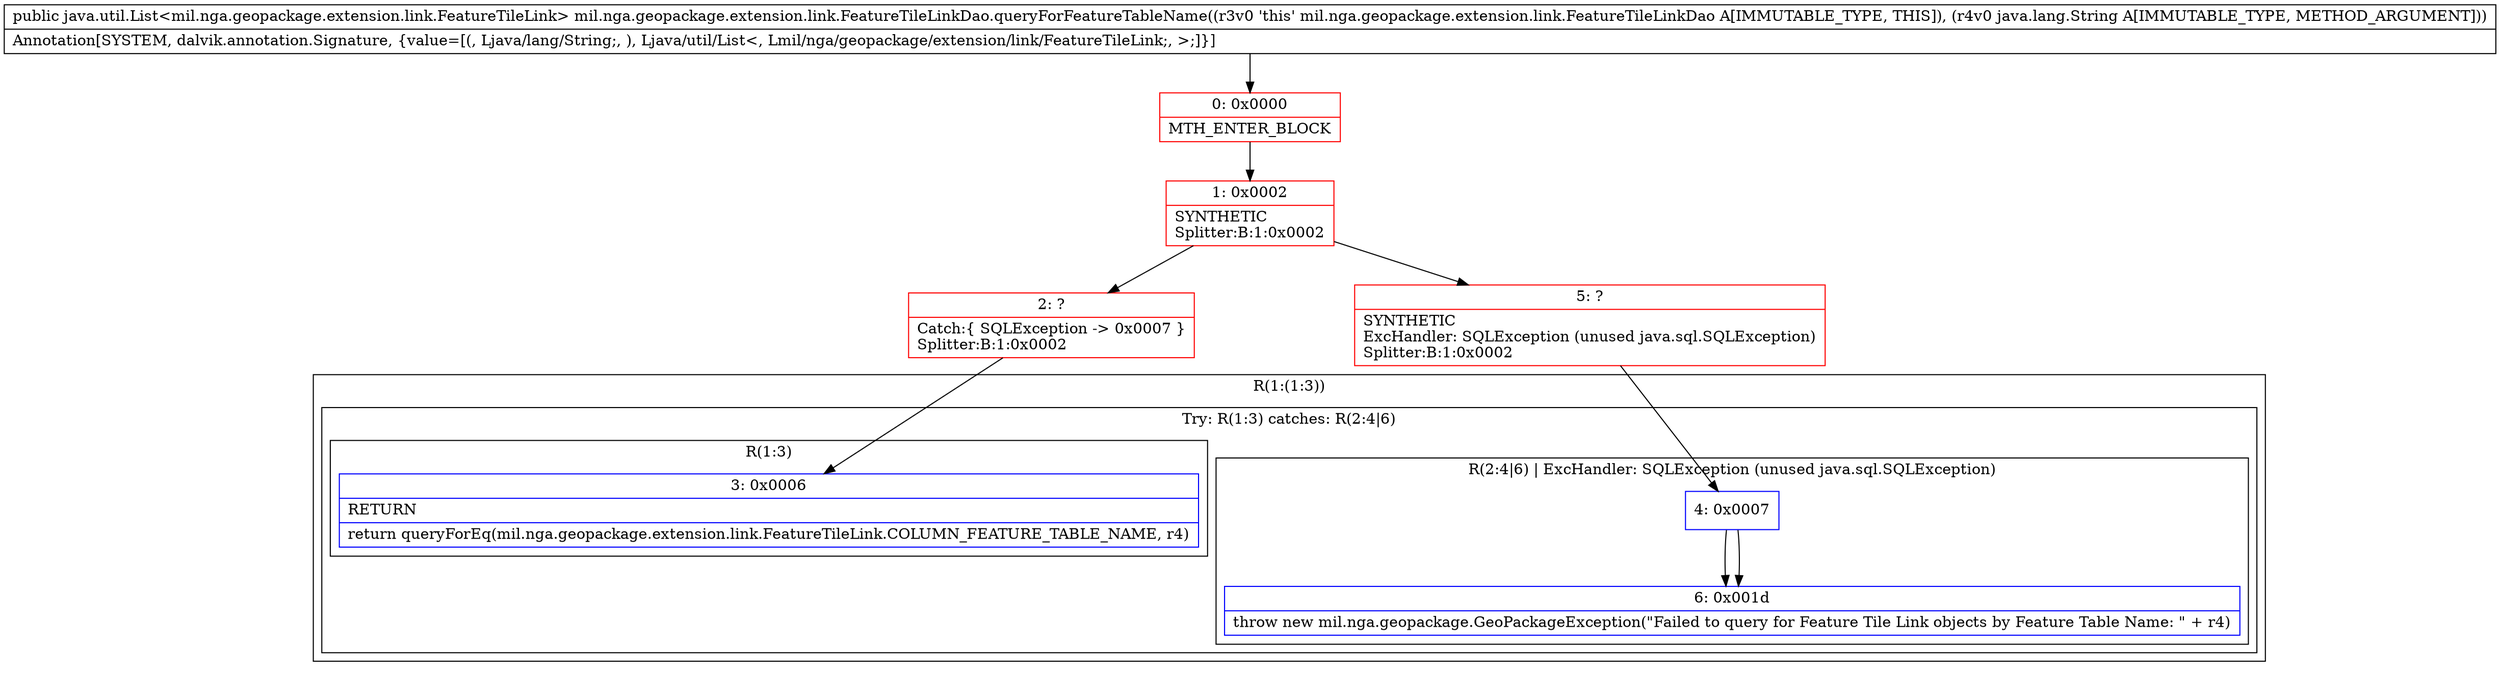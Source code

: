 digraph "CFG formil.nga.geopackage.extension.link.FeatureTileLinkDao.queryForFeatureTableName(Ljava\/lang\/String;)Ljava\/util\/List;" {
subgraph cluster_Region_707713925 {
label = "R(1:(1:3))";
node [shape=record,color=blue];
subgraph cluster_TryCatchRegion_1492594748 {
label = "Try: R(1:3) catches: R(2:4|6)";
node [shape=record,color=blue];
subgraph cluster_Region_1268263801 {
label = "R(1:3)";
node [shape=record,color=blue];
Node_3 [shape=record,label="{3\:\ 0x0006|RETURN\l|return queryForEq(mil.nga.geopackage.extension.link.FeatureTileLink.COLUMN_FEATURE_TABLE_NAME, r4)\l}"];
}
subgraph cluster_Region_363227801 {
label = "R(2:4|6) | ExcHandler: SQLException (unused java.sql.SQLException)\l";
node [shape=record,color=blue];
Node_4 [shape=record,label="{4\:\ 0x0007}"];
Node_6 [shape=record,label="{6\:\ 0x001d|throw new mil.nga.geopackage.GeoPackageException(\"Failed to query for Feature Tile Link objects by Feature Table Name: \" + r4)\l}"];
}
}
}
subgraph cluster_Region_363227801 {
label = "R(2:4|6) | ExcHandler: SQLException (unused java.sql.SQLException)\l";
node [shape=record,color=blue];
Node_4 [shape=record,label="{4\:\ 0x0007}"];
Node_6 [shape=record,label="{6\:\ 0x001d|throw new mil.nga.geopackage.GeoPackageException(\"Failed to query for Feature Tile Link objects by Feature Table Name: \" + r4)\l}"];
}
Node_0 [shape=record,color=red,label="{0\:\ 0x0000|MTH_ENTER_BLOCK\l}"];
Node_1 [shape=record,color=red,label="{1\:\ 0x0002|SYNTHETIC\lSplitter:B:1:0x0002\l}"];
Node_2 [shape=record,color=red,label="{2\:\ ?|Catch:\{ SQLException \-\> 0x0007 \}\lSplitter:B:1:0x0002\l}"];
Node_5 [shape=record,color=red,label="{5\:\ ?|SYNTHETIC\lExcHandler: SQLException (unused java.sql.SQLException)\lSplitter:B:1:0x0002\l}"];
MethodNode[shape=record,label="{public java.util.List\<mil.nga.geopackage.extension.link.FeatureTileLink\> mil.nga.geopackage.extension.link.FeatureTileLinkDao.queryForFeatureTableName((r3v0 'this' mil.nga.geopackage.extension.link.FeatureTileLinkDao A[IMMUTABLE_TYPE, THIS]), (r4v0 java.lang.String A[IMMUTABLE_TYPE, METHOD_ARGUMENT]))  | Annotation[SYSTEM, dalvik.annotation.Signature, \{value=[(, Ljava\/lang\/String;, ), Ljava\/util\/List\<, Lmil\/nga\/geopackage\/extension\/link\/FeatureTileLink;, \>;]\}]\l}"];
MethodNode -> Node_0;
Node_4 -> Node_6;
Node_4 -> Node_6;
Node_0 -> Node_1;
Node_1 -> Node_2;
Node_1 -> Node_5;
Node_2 -> Node_3;
Node_5 -> Node_4;
}

